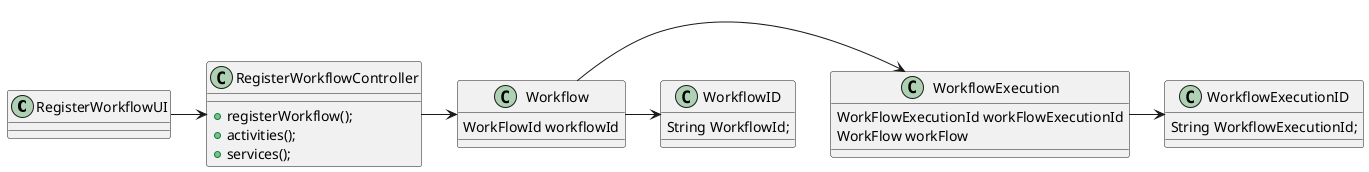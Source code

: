 @startuml
'https://plantuml.com/class-diagram

class RegisterWorkflowUI {
}

class RegisterWorkflowController {
    +registerWorkflow();
    +activities();
    +services();
}

class Workflow{
    WorkFlowId workflowId
}

class WorkflowExecution{
    WorkFlowExecutionId workFlowExecutionId
    WorkFlow workFlow
}

class WorkflowExecutionID{
    String WorkflowExecutionId;
}

class WorkflowID{
    String WorkflowId;
}


RegisterWorkflowUI -> RegisterWorkflowController
RegisterWorkflowController -> Workflow

Workflow -> WorkflowExecution
Workflow -> WorkflowID
WorkflowExecution -> WorkflowExecutionID

@enduml